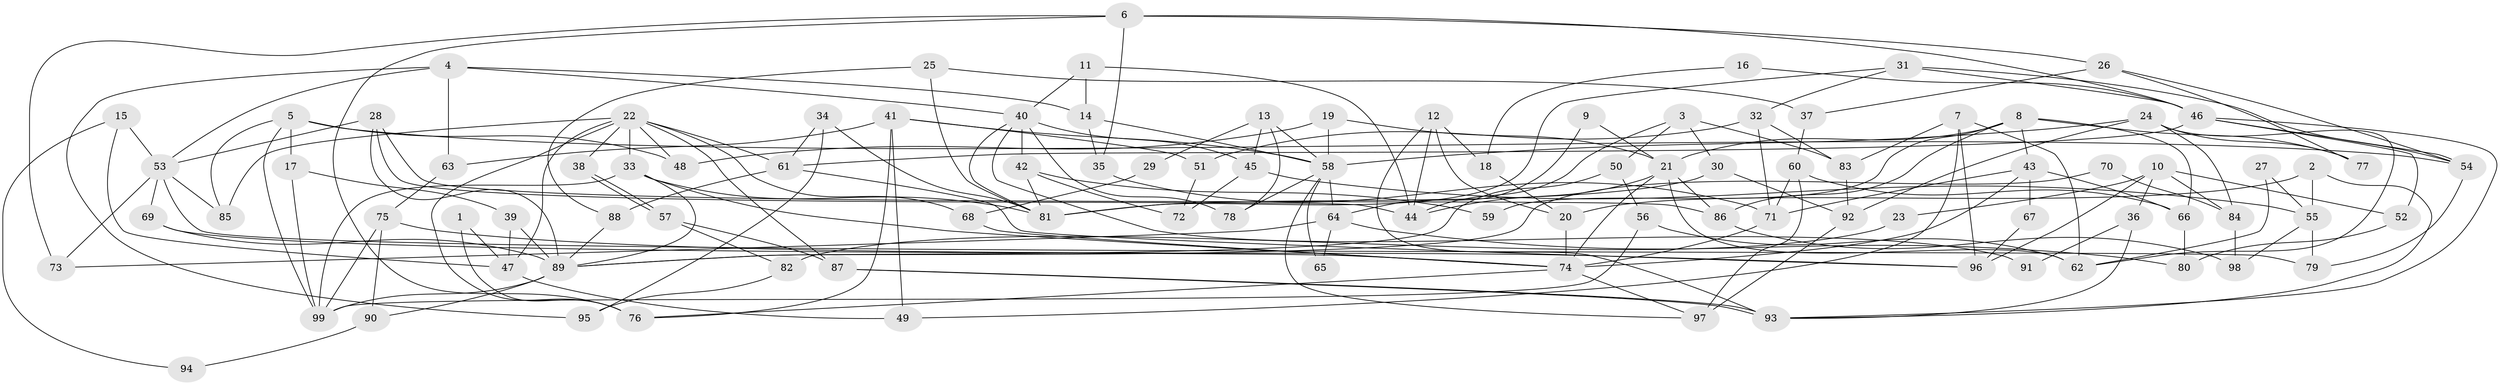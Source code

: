 // coarse degree distribution, {2: 0.109375, 5: 0.203125, 6: 0.140625, 8: 0.09375, 3: 0.234375, 7: 0.0625, 4: 0.09375, 10: 0.03125, 9: 0.03125}
// Generated by graph-tools (version 1.1) at 2025/52/02/27/25 19:52:01]
// undirected, 99 vertices, 198 edges
graph export_dot {
graph [start="1"]
  node [color=gray90,style=filled];
  1;
  2;
  3;
  4;
  5;
  6;
  7;
  8;
  9;
  10;
  11;
  12;
  13;
  14;
  15;
  16;
  17;
  18;
  19;
  20;
  21;
  22;
  23;
  24;
  25;
  26;
  27;
  28;
  29;
  30;
  31;
  32;
  33;
  34;
  35;
  36;
  37;
  38;
  39;
  40;
  41;
  42;
  43;
  44;
  45;
  46;
  47;
  48;
  49;
  50;
  51;
  52;
  53;
  54;
  55;
  56;
  57;
  58;
  59;
  60;
  61;
  62;
  63;
  64;
  65;
  66;
  67;
  68;
  69;
  70;
  71;
  72;
  73;
  74;
  75;
  76;
  77;
  78;
  79;
  80;
  81;
  82;
  83;
  84;
  85;
  86;
  87;
  88;
  89;
  90;
  91;
  92;
  93;
  94;
  95;
  96;
  97;
  98;
  99;
  1 -- 76;
  1 -- 47;
  2 -- 93;
  2 -- 55;
  2 -- 20;
  3 -- 30;
  3 -- 83;
  3 -- 44;
  3 -- 50;
  4 -- 53;
  4 -- 14;
  4 -- 40;
  4 -- 63;
  4 -- 95;
  5 -- 54;
  5 -- 99;
  5 -- 17;
  5 -- 48;
  5 -- 85;
  6 -- 46;
  6 -- 26;
  6 -- 35;
  6 -- 73;
  6 -- 76;
  7 -- 83;
  7 -- 62;
  7 -- 49;
  7 -- 96;
  8 -- 21;
  8 -- 43;
  8 -- 59;
  8 -- 66;
  8 -- 77;
  8 -- 86;
  9 -- 21;
  9 -- 64;
  10 -- 52;
  10 -- 96;
  10 -- 23;
  10 -- 36;
  10 -- 84;
  11 -- 44;
  11 -- 40;
  11 -- 14;
  12 -- 20;
  12 -- 44;
  12 -- 18;
  12 -- 93;
  13 -- 78;
  13 -- 58;
  13 -- 29;
  13 -- 45;
  14 -- 35;
  14 -- 58;
  15 -- 53;
  15 -- 47;
  15 -- 94;
  16 -- 18;
  16 -- 46;
  17 -- 99;
  17 -- 39;
  18 -- 20;
  19 -- 48;
  19 -- 58;
  19 -- 21;
  20 -- 74;
  21 -- 44;
  21 -- 62;
  21 -- 74;
  21 -- 86;
  22 -- 85;
  22 -- 47;
  22 -- 33;
  22 -- 38;
  22 -- 48;
  22 -- 61;
  22 -- 68;
  22 -- 76;
  22 -- 87;
  23 -- 82;
  24 -- 58;
  24 -- 84;
  24 -- 62;
  24 -- 77;
  24 -- 92;
  25 -- 81;
  25 -- 88;
  25 -- 37;
  26 -- 77;
  26 -- 54;
  26 -- 37;
  27 -- 62;
  27 -- 55;
  28 -- 86;
  28 -- 89;
  28 -- 44;
  28 -- 53;
  29 -- 68;
  30 -- 81;
  30 -- 92;
  31 -- 81;
  31 -- 46;
  31 -- 32;
  31 -- 54;
  32 -- 71;
  32 -- 51;
  32 -- 83;
  33 -- 74;
  33 -- 81;
  33 -- 89;
  33 -- 99;
  34 -- 81;
  34 -- 61;
  34 -- 95;
  35 -- 71;
  36 -- 93;
  36 -- 91;
  37 -- 60;
  38 -- 57;
  38 -- 57;
  39 -- 89;
  39 -- 47;
  40 -- 81;
  40 -- 42;
  40 -- 45;
  40 -- 78;
  40 -- 91;
  41 -- 58;
  41 -- 76;
  41 -- 49;
  41 -- 51;
  41 -- 63;
  42 -- 72;
  42 -- 59;
  42 -- 81;
  43 -- 74;
  43 -- 66;
  43 -- 67;
  43 -- 71;
  45 -- 55;
  45 -- 72;
  46 -- 93;
  46 -- 61;
  46 -- 52;
  46 -- 54;
  47 -- 49;
  50 -- 56;
  50 -- 89;
  51 -- 72;
  52 -- 80;
  53 -- 69;
  53 -- 73;
  53 -- 79;
  53 -- 85;
  54 -- 79;
  55 -- 79;
  55 -- 98;
  56 -- 62;
  56 -- 99;
  57 -- 87;
  57 -- 82;
  58 -- 97;
  58 -- 64;
  58 -- 65;
  58 -- 78;
  60 -- 71;
  60 -- 66;
  60 -- 97;
  61 -- 96;
  61 -- 88;
  63 -- 75;
  64 -- 73;
  64 -- 65;
  64 -- 80;
  66 -- 80;
  67 -- 96;
  68 -- 74;
  69 -- 89;
  69 -- 74;
  70 -- 84;
  70 -- 89;
  71 -- 74;
  74 -- 76;
  74 -- 97;
  75 -- 99;
  75 -- 90;
  75 -- 96;
  82 -- 95;
  83 -- 92;
  84 -- 98;
  86 -- 98;
  87 -- 93;
  87 -- 93;
  88 -- 89;
  89 -- 90;
  89 -- 99;
  90 -- 94;
  92 -- 97;
}
